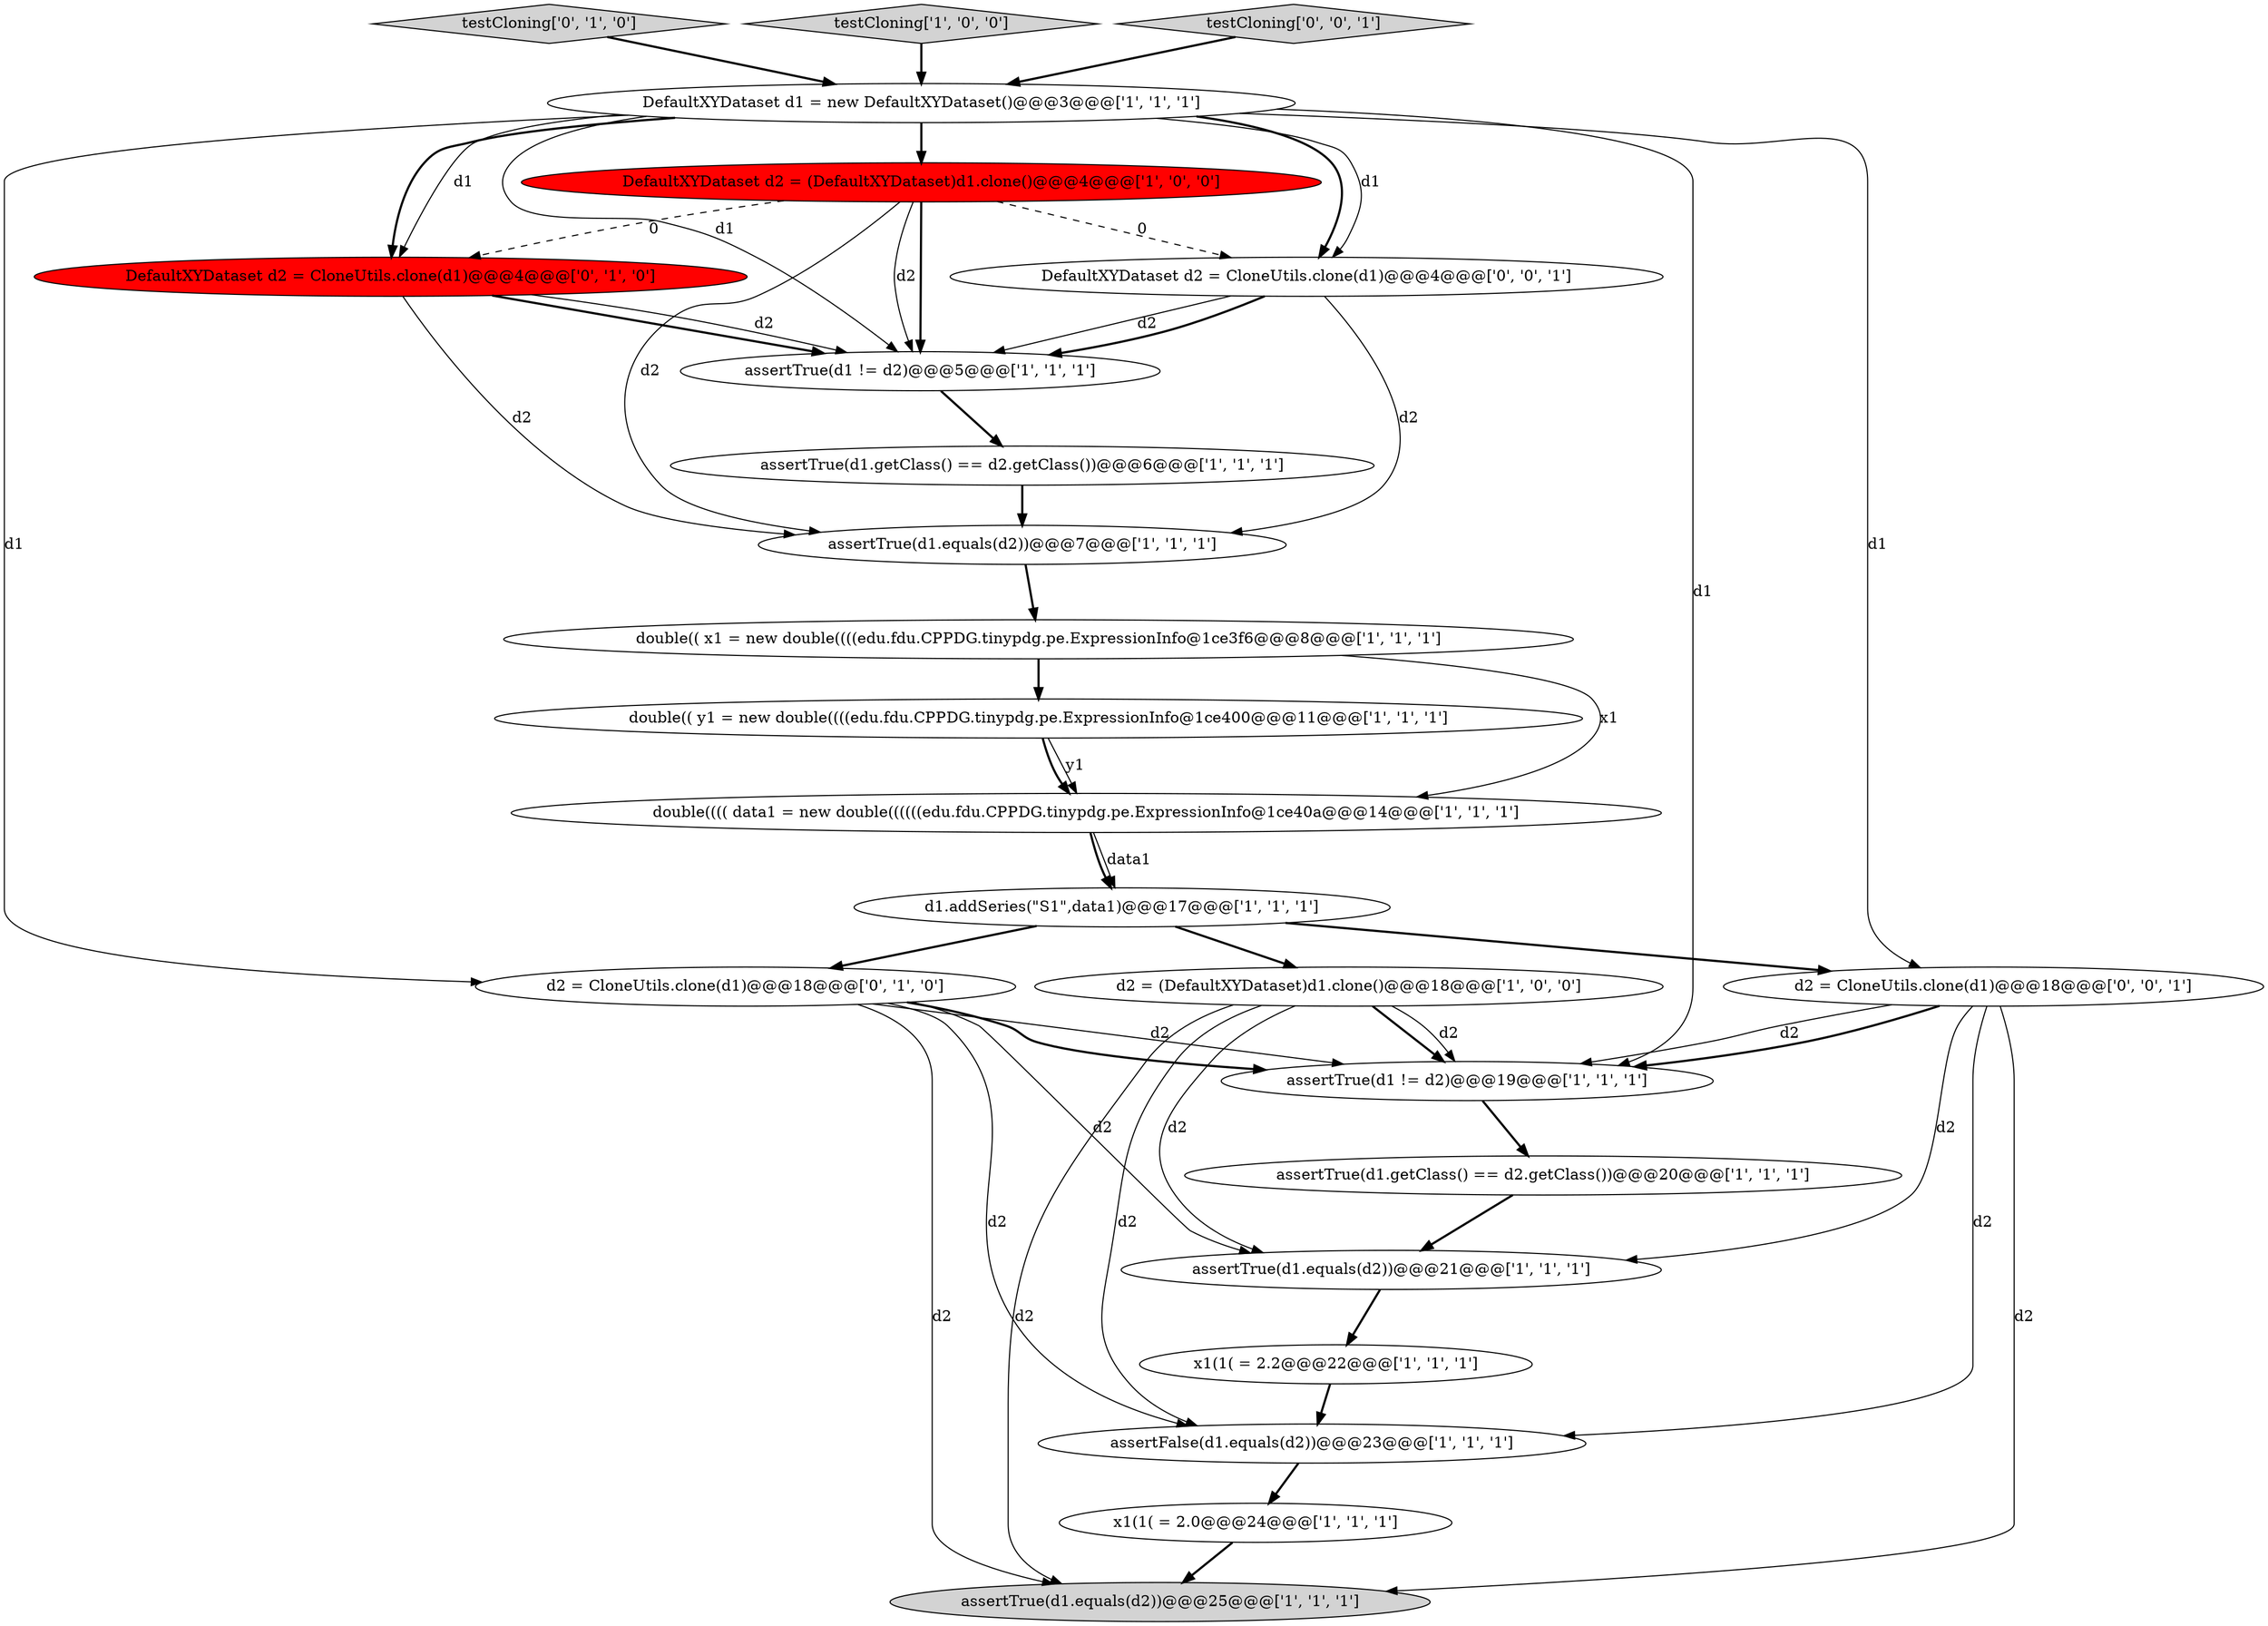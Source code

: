 digraph {
2 [style = filled, label = "double(((( data1 = new double((((((edu.fdu.CPPDG.tinypdg.pe.ExpressionInfo@1ce40a@@@14@@@['1', '1', '1']", fillcolor = white, shape = ellipse image = "AAA0AAABBB1BBB"];
17 [style = filled, label = "d1.addSeries(\"S1\",data1)@@@17@@@['1', '1', '1']", fillcolor = white, shape = ellipse image = "AAA0AAABBB1BBB"];
12 [style = filled, label = "double(( y1 = new double((((edu.fdu.CPPDG.tinypdg.pe.ExpressionInfo@1ce400@@@11@@@['1', '1', '1']", fillcolor = white, shape = ellipse image = "AAA0AAABBB1BBB"];
1 [style = filled, label = "DefaultXYDataset d2 = (DefaultXYDataset)d1.clone()@@@4@@@['1', '0', '0']", fillcolor = red, shape = ellipse image = "AAA1AAABBB1BBB"];
5 [style = filled, label = "assertTrue(d1.equals(d2))@@@21@@@['1', '1', '1']", fillcolor = white, shape = ellipse image = "AAA0AAABBB1BBB"];
8 [style = filled, label = "assertTrue(d1.equals(d2))@@@25@@@['1', '1', '1']", fillcolor = lightgray, shape = ellipse image = "AAA0AAABBB1BBB"];
14 [style = filled, label = "d2 = (DefaultXYDataset)d1.clone()@@@18@@@['1', '0', '0']", fillcolor = white, shape = ellipse image = "AAA0AAABBB1BBB"];
15 [style = filled, label = "assertFalse(d1.equals(d2))@@@23@@@['1', '1', '1']", fillcolor = white, shape = ellipse image = "AAA0AAABBB1BBB"];
19 [style = filled, label = "testCloning['0', '1', '0']", fillcolor = lightgray, shape = diamond image = "AAA0AAABBB2BBB"];
11 [style = filled, label = "testCloning['1', '0', '0']", fillcolor = lightgray, shape = diamond image = "AAA0AAABBB1BBB"];
18 [style = filled, label = "d2 = CloneUtils.clone(d1)@@@18@@@['0', '1', '0']", fillcolor = white, shape = ellipse image = "AAA0AAABBB2BBB"];
4 [style = filled, label = "assertTrue(d1.equals(d2))@@@7@@@['1', '1', '1']", fillcolor = white, shape = ellipse image = "AAA0AAABBB1BBB"];
21 [style = filled, label = "testCloning['0', '0', '1']", fillcolor = lightgray, shape = diamond image = "AAA0AAABBB3BBB"];
7 [style = filled, label = "x1(1( = 2.0@@@24@@@['1', '1', '1']", fillcolor = white, shape = ellipse image = "AAA0AAABBB1BBB"];
23 [style = filled, label = "DefaultXYDataset d2 = CloneUtils.clone(d1)@@@4@@@['0', '0', '1']", fillcolor = white, shape = ellipse image = "AAA0AAABBB3BBB"];
16 [style = filled, label = "x1(1( = 2.2@@@22@@@['1', '1', '1']", fillcolor = white, shape = ellipse image = "AAA0AAABBB1BBB"];
6 [style = filled, label = "double(( x1 = new double((((edu.fdu.CPPDG.tinypdg.pe.ExpressionInfo@1ce3f6@@@8@@@['1', '1', '1']", fillcolor = white, shape = ellipse image = "AAA0AAABBB1BBB"];
0 [style = filled, label = "DefaultXYDataset d1 = new DefaultXYDataset()@@@3@@@['1', '1', '1']", fillcolor = white, shape = ellipse image = "AAA0AAABBB1BBB"];
20 [style = filled, label = "DefaultXYDataset d2 = CloneUtils.clone(d1)@@@4@@@['0', '1', '0']", fillcolor = red, shape = ellipse image = "AAA1AAABBB2BBB"];
9 [style = filled, label = "assertTrue(d1.getClass() == d2.getClass())@@@6@@@['1', '1', '1']", fillcolor = white, shape = ellipse image = "AAA0AAABBB1BBB"];
13 [style = filled, label = "assertTrue(d1 != d2)@@@5@@@['1', '1', '1']", fillcolor = white, shape = ellipse image = "AAA0AAABBB1BBB"];
22 [style = filled, label = "d2 = CloneUtils.clone(d1)@@@18@@@['0', '0', '1']", fillcolor = white, shape = ellipse image = "AAA0AAABBB3BBB"];
10 [style = filled, label = "assertTrue(d1 != d2)@@@19@@@['1', '1', '1']", fillcolor = white, shape = ellipse image = "AAA0AAABBB1BBB"];
3 [style = filled, label = "assertTrue(d1.getClass() == d2.getClass())@@@20@@@['1', '1', '1']", fillcolor = white, shape = ellipse image = "AAA0AAABBB1BBB"];
2->17 [style = bold, label=""];
18->15 [style = solid, label="d2"];
16->15 [style = bold, label=""];
0->20 [style = solid, label="d1"];
20->13 [style = bold, label=""];
22->5 [style = solid, label="d2"];
18->5 [style = solid, label="d2"];
15->7 [style = bold, label=""];
21->0 [style = bold, label=""];
4->6 [style = bold, label=""];
0->22 [style = solid, label="d1"];
1->4 [style = solid, label="d2"];
9->4 [style = bold, label=""];
12->2 [style = solid, label="y1"];
14->10 [style = bold, label=""];
6->2 [style = solid, label="x1"];
10->3 [style = bold, label=""];
23->4 [style = solid, label="d2"];
22->15 [style = solid, label="d2"];
17->22 [style = bold, label=""];
7->8 [style = bold, label=""];
1->13 [style = bold, label=""];
14->5 [style = solid, label="d2"];
23->13 [style = solid, label="d2"];
19->0 [style = bold, label=""];
2->17 [style = solid, label="data1"];
1->20 [style = dashed, label="0"];
5->16 [style = bold, label=""];
12->2 [style = bold, label=""];
3->5 [style = bold, label=""];
11->0 [style = bold, label=""];
1->13 [style = solid, label="d2"];
20->13 [style = solid, label="d2"];
0->23 [style = bold, label=""];
0->18 [style = solid, label="d1"];
18->10 [style = bold, label=""];
0->13 [style = solid, label="d1"];
17->14 [style = bold, label=""];
23->13 [style = bold, label=""];
0->1 [style = bold, label=""];
22->10 [style = bold, label=""];
18->8 [style = solid, label="d2"];
0->23 [style = solid, label="d1"];
20->4 [style = solid, label="d2"];
22->10 [style = solid, label="d2"];
0->10 [style = solid, label="d1"];
0->20 [style = bold, label=""];
13->9 [style = bold, label=""];
14->15 [style = solid, label="d2"];
22->8 [style = solid, label="d2"];
14->8 [style = solid, label="d2"];
1->23 [style = dashed, label="0"];
17->18 [style = bold, label=""];
18->10 [style = solid, label="d2"];
14->10 [style = solid, label="d2"];
6->12 [style = bold, label=""];
}
